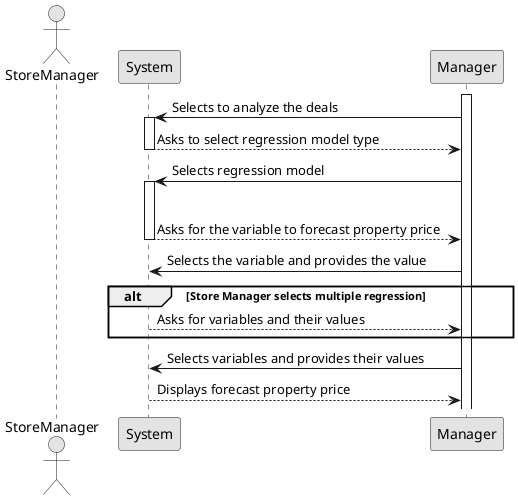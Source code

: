 @startuml

skinparam monochrome true
skinparam packageStyle rectangle
skinparam shadowing false


'hide footbox
actor "StoreManager " as StoreManager
participant "System" as System

activate Manager

Manager -> System: Selects to analyze the deals

activate System
System --> Manager: Asks to select regression model type
deactivate System

Manager -> System: Selects regression model

alt Store Manager selects simple regression
activate System
System --> Manager: Asks for the variable to forecast property price
deactivate System

Manager -> System: Selects the variable and provides the value

alt Store Manager selects multiple regression
System --> Manager: Asks for variables and their values
end alt

Manager -> System: Selects variables and provides their values

System --> Manager: Displays forecast property price

deactivate System



@enduml
